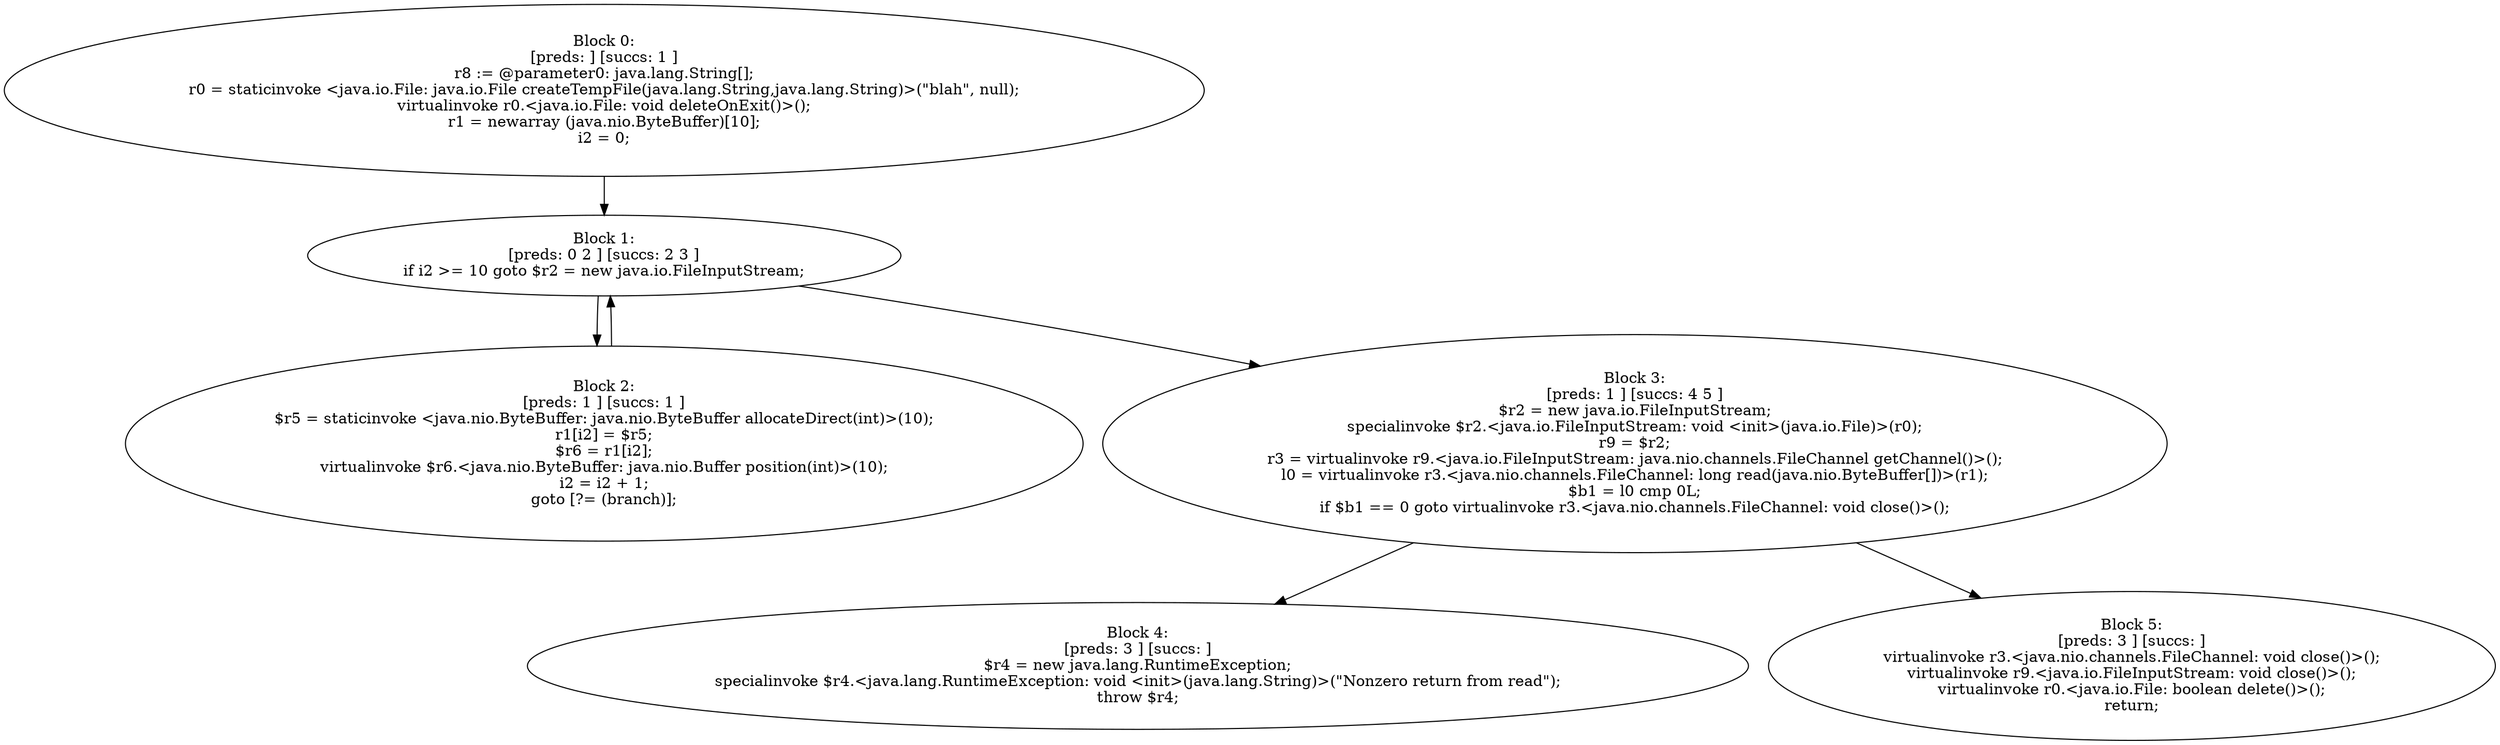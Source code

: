 digraph "unitGraph" {
    "Block 0:
[preds: ] [succs: 1 ]
r8 := @parameter0: java.lang.String[];
r0 = staticinvoke <java.io.File: java.io.File createTempFile(java.lang.String,java.lang.String)>(\"blah\", null);
virtualinvoke r0.<java.io.File: void deleteOnExit()>();
r1 = newarray (java.nio.ByteBuffer)[10];
i2 = 0;
"
    "Block 1:
[preds: 0 2 ] [succs: 2 3 ]
if i2 >= 10 goto $r2 = new java.io.FileInputStream;
"
    "Block 2:
[preds: 1 ] [succs: 1 ]
$r5 = staticinvoke <java.nio.ByteBuffer: java.nio.ByteBuffer allocateDirect(int)>(10);
r1[i2] = $r5;
$r6 = r1[i2];
virtualinvoke $r6.<java.nio.ByteBuffer: java.nio.Buffer position(int)>(10);
i2 = i2 + 1;
goto [?= (branch)];
"
    "Block 3:
[preds: 1 ] [succs: 4 5 ]
$r2 = new java.io.FileInputStream;
specialinvoke $r2.<java.io.FileInputStream: void <init>(java.io.File)>(r0);
r9 = $r2;
r3 = virtualinvoke r9.<java.io.FileInputStream: java.nio.channels.FileChannel getChannel()>();
l0 = virtualinvoke r3.<java.nio.channels.FileChannel: long read(java.nio.ByteBuffer[])>(r1);
$b1 = l0 cmp 0L;
if $b1 == 0 goto virtualinvoke r3.<java.nio.channels.FileChannel: void close()>();
"
    "Block 4:
[preds: 3 ] [succs: ]
$r4 = new java.lang.RuntimeException;
specialinvoke $r4.<java.lang.RuntimeException: void <init>(java.lang.String)>(\"Nonzero return from read\");
throw $r4;
"
    "Block 5:
[preds: 3 ] [succs: ]
virtualinvoke r3.<java.nio.channels.FileChannel: void close()>();
virtualinvoke r9.<java.io.FileInputStream: void close()>();
virtualinvoke r0.<java.io.File: boolean delete()>();
return;
"
    "Block 0:
[preds: ] [succs: 1 ]
r8 := @parameter0: java.lang.String[];
r0 = staticinvoke <java.io.File: java.io.File createTempFile(java.lang.String,java.lang.String)>(\"blah\", null);
virtualinvoke r0.<java.io.File: void deleteOnExit()>();
r1 = newarray (java.nio.ByteBuffer)[10];
i2 = 0;
"->"Block 1:
[preds: 0 2 ] [succs: 2 3 ]
if i2 >= 10 goto $r2 = new java.io.FileInputStream;
";
    "Block 1:
[preds: 0 2 ] [succs: 2 3 ]
if i2 >= 10 goto $r2 = new java.io.FileInputStream;
"->"Block 2:
[preds: 1 ] [succs: 1 ]
$r5 = staticinvoke <java.nio.ByteBuffer: java.nio.ByteBuffer allocateDirect(int)>(10);
r1[i2] = $r5;
$r6 = r1[i2];
virtualinvoke $r6.<java.nio.ByteBuffer: java.nio.Buffer position(int)>(10);
i2 = i2 + 1;
goto [?= (branch)];
";
    "Block 1:
[preds: 0 2 ] [succs: 2 3 ]
if i2 >= 10 goto $r2 = new java.io.FileInputStream;
"->"Block 3:
[preds: 1 ] [succs: 4 5 ]
$r2 = new java.io.FileInputStream;
specialinvoke $r2.<java.io.FileInputStream: void <init>(java.io.File)>(r0);
r9 = $r2;
r3 = virtualinvoke r9.<java.io.FileInputStream: java.nio.channels.FileChannel getChannel()>();
l0 = virtualinvoke r3.<java.nio.channels.FileChannel: long read(java.nio.ByteBuffer[])>(r1);
$b1 = l0 cmp 0L;
if $b1 == 0 goto virtualinvoke r3.<java.nio.channels.FileChannel: void close()>();
";
    "Block 2:
[preds: 1 ] [succs: 1 ]
$r5 = staticinvoke <java.nio.ByteBuffer: java.nio.ByteBuffer allocateDirect(int)>(10);
r1[i2] = $r5;
$r6 = r1[i2];
virtualinvoke $r6.<java.nio.ByteBuffer: java.nio.Buffer position(int)>(10);
i2 = i2 + 1;
goto [?= (branch)];
"->"Block 1:
[preds: 0 2 ] [succs: 2 3 ]
if i2 >= 10 goto $r2 = new java.io.FileInputStream;
";
    "Block 3:
[preds: 1 ] [succs: 4 5 ]
$r2 = new java.io.FileInputStream;
specialinvoke $r2.<java.io.FileInputStream: void <init>(java.io.File)>(r0);
r9 = $r2;
r3 = virtualinvoke r9.<java.io.FileInputStream: java.nio.channels.FileChannel getChannel()>();
l0 = virtualinvoke r3.<java.nio.channels.FileChannel: long read(java.nio.ByteBuffer[])>(r1);
$b1 = l0 cmp 0L;
if $b1 == 0 goto virtualinvoke r3.<java.nio.channels.FileChannel: void close()>();
"->"Block 4:
[preds: 3 ] [succs: ]
$r4 = new java.lang.RuntimeException;
specialinvoke $r4.<java.lang.RuntimeException: void <init>(java.lang.String)>(\"Nonzero return from read\");
throw $r4;
";
    "Block 3:
[preds: 1 ] [succs: 4 5 ]
$r2 = new java.io.FileInputStream;
specialinvoke $r2.<java.io.FileInputStream: void <init>(java.io.File)>(r0);
r9 = $r2;
r3 = virtualinvoke r9.<java.io.FileInputStream: java.nio.channels.FileChannel getChannel()>();
l0 = virtualinvoke r3.<java.nio.channels.FileChannel: long read(java.nio.ByteBuffer[])>(r1);
$b1 = l0 cmp 0L;
if $b1 == 0 goto virtualinvoke r3.<java.nio.channels.FileChannel: void close()>();
"->"Block 5:
[preds: 3 ] [succs: ]
virtualinvoke r3.<java.nio.channels.FileChannel: void close()>();
virtualinvoke r9.<java.io.FileInputStream: void close()>();
virtualinvoke r0.<java.io.File: boolean delete()>();
return;
";
}
